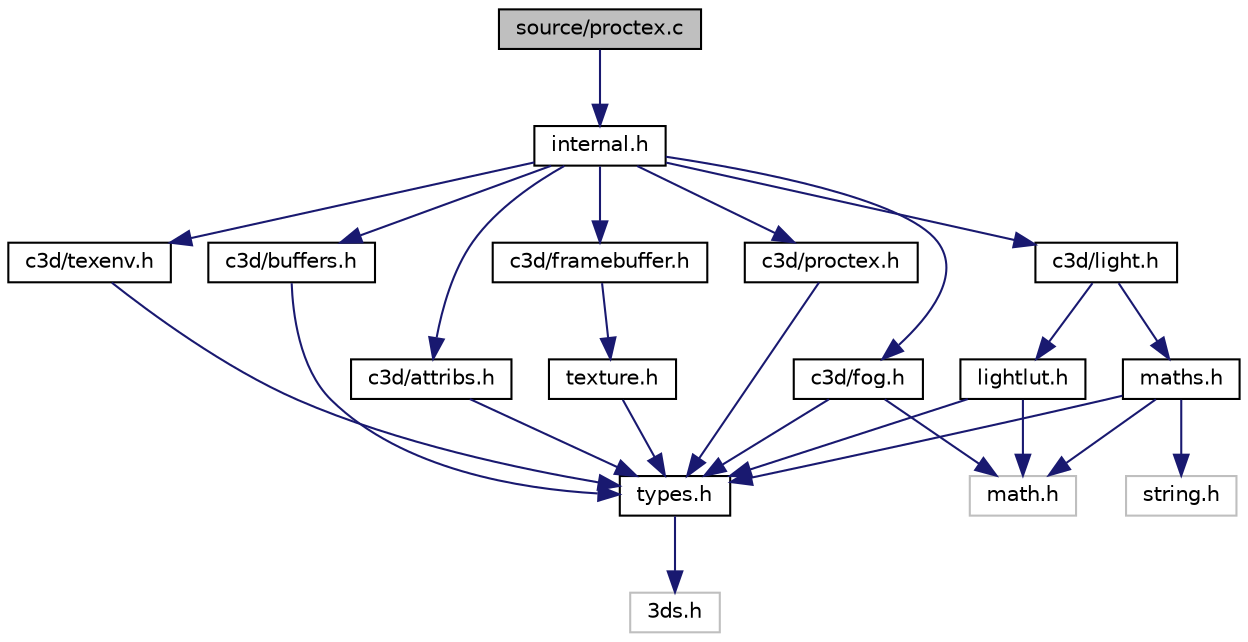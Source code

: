digraph "source/proctex.c"
{
  edge [fontname="Helvetica",fontsize="10",labelfontname="Helvetica",labelfontsize="10"];
  node [fontname="Helvetica",fontsize="10",shape=record];
  Node0 [label="source/proctex.c",height=0.2,width=0.4,color="black", fillcolor="grey75", style="filled", fontcolor="black"];
  Node0 -> Node1 [color="midnightblue",fontsize="10",style="solid",fontname="Helvetica"];
  Node1 [label="internal.h",height=0.2,width=0.4,color="black", fillcolor="white", style="filled",URL="$internal_8h.html"];
  Node1 -> Node2 [color="midnightblue",fontsize="10",style="solid",fontname="Helvetica"];
  Node2 [label="c3d/attribs.h",height=0.2,width=0.4,color="black", fillcolor="white", style="filled",URL="$attribs_8h.html"];
  Node2 -> Node3 [color="midnightblue",fontsize="10",style="solid",fontname="Helvetica"];
  Node3 [label="types.h",height=0.2,width=0.4,color="black", fillcolor="white", style="filled",URL="$types_8h.html"];
  Node3 -> Node4 [color="midnightblue",fontsize="10",style="solid",fontname="Helvetica"];
  Node4 [label="3ds.h",height=0.2,width=0.4,color="grey75", fillcolor="white", style="filled"];
  Node1 -> Node5 [color="midnightblue",fontsize="10",style="solid",fontname="Helvetica"];
  Node5 [label="c3d/buffers.h",height=0.2,width=0.4,color="black", fillcolor="white", style="filled",URL="$buffers_8h.html"];
  Node5 -> Node3 [color="midnightblue",fontsize="10",style="solid",fontname="Helvetica"];
  Node1 -> Node6 [color="midnightblue",fontsize="10",style="solid",fontname="Helvetica"];
  Node6 [label="c3d/proctex.h",height=0.2,width=0.4,color="black", fillcolor="white", style="filled",URL="$proctex_8h.html"];
  Node6 -> Node3 [color="midnightblue",fontsize="10",style="solid",fontname="Helvetica"];
  Node1 -> Node7 [color="midnightblue",fontsize="10",style="solid",fontname="Helvetica"];
  Node7 [label="c3d/light.h",height=0.2,width=0.4,color="black", fillcolor="white", style="filled",URL="$light_8h.html"];
  Node7 -> Node8 [color="midnightblue",fontsize="10",style="solid",fontname="Helvetica"];
  Node8 [label="lightlut.h",height=0.2,width=0.4,color="black", fillcolor="white", style="filled",URL="$lightlut_8h.html"];
  Node8 -> Node3 [color="midnightblue",fontsize="10",style="solid",fontname="Helvetica"];
  Node8 -> Node9 [color="midnightblue",fontsize="10",style="solid",fontname="Helvetica"];
  Node9 [label="math.h",height=0.2,width=0.4,color="grey75", fillcolor="white", style="filled"];
  Node7 -> Node10 [color="midnightblue",fontsize="10",style="solid",fontname="Helvetica"];
  Node10 [label="maths.h",height=0.2,width=0.4,color="black", fillcolor="white", style="filled",URL="$maths_8h.html"];
  Node10 -> Node3 [color="midnightblue",fontsize="10",style="solid",fontname="Helvetica"];
  Node10 -> Node9 [color="midnightblue",fontsize="10",style="solid",fontname="Helvetica"];
  Node10 -> Node11 [color="midnightblue",fontsize="10",style="solid",fontname="Helvetica"];
  Node11 [label="string.h",height=0.2,width=0.4,color="grey75", fillcolor="white", style="filled"];
  Node1 -> Node12 [color="midnightblue",fontsize="10",style="solid",fontname="Helvetica"];
  Node12 [label="c3d/framebuffer.h",height=0.2,width=0.4,color="black", fillcolor="white", style="filled",URL="$framebuffer_8h.html"];
  Node12 -> Node13 [color="midnightblue",fontsize="10",style="solid",fontname="Helvetica"];
  Node13 [label="texture.h",height=0.2,width=0.4,color="black", fillcolor="white", style="filled",URL="$texture_8h.html"];
  Node13 -> Node3 [color="midnightblue",fontsize="10",style="solid",fontname="Helvetica"];
  Node1 -> Node14 [color="midnightblue",fontsize="10",style="solid",fontname="Helvetica"];
  Node14 [label="c3d/texenv.h",height=0.2,width=0.4,color="black", fillcolor="white", style="filled",URL="$texenv_8h.html"];
  Node14 -> Node3 [color="midnightblue",fontsize="10",style="solid",fontname="Helvetica"];
  Node1 -> Node15 [color="midnightblue",fontsize="10",style="solid",fontname="Helvetica"];
  Node15 [label="c3d/fog.h",height=0.2,width=0.4,color="black", fillcolor="white", style="filled",URL="$fog_8h.html"];
  Node15 -> Node3 [color="midnightblue",fontsize="10",style="solid",fontname="Helvetica"];
  Node15 -> Node9 [color="midnightblue",fontsize="10",style="solid",fontname="Helvetica"];
}
